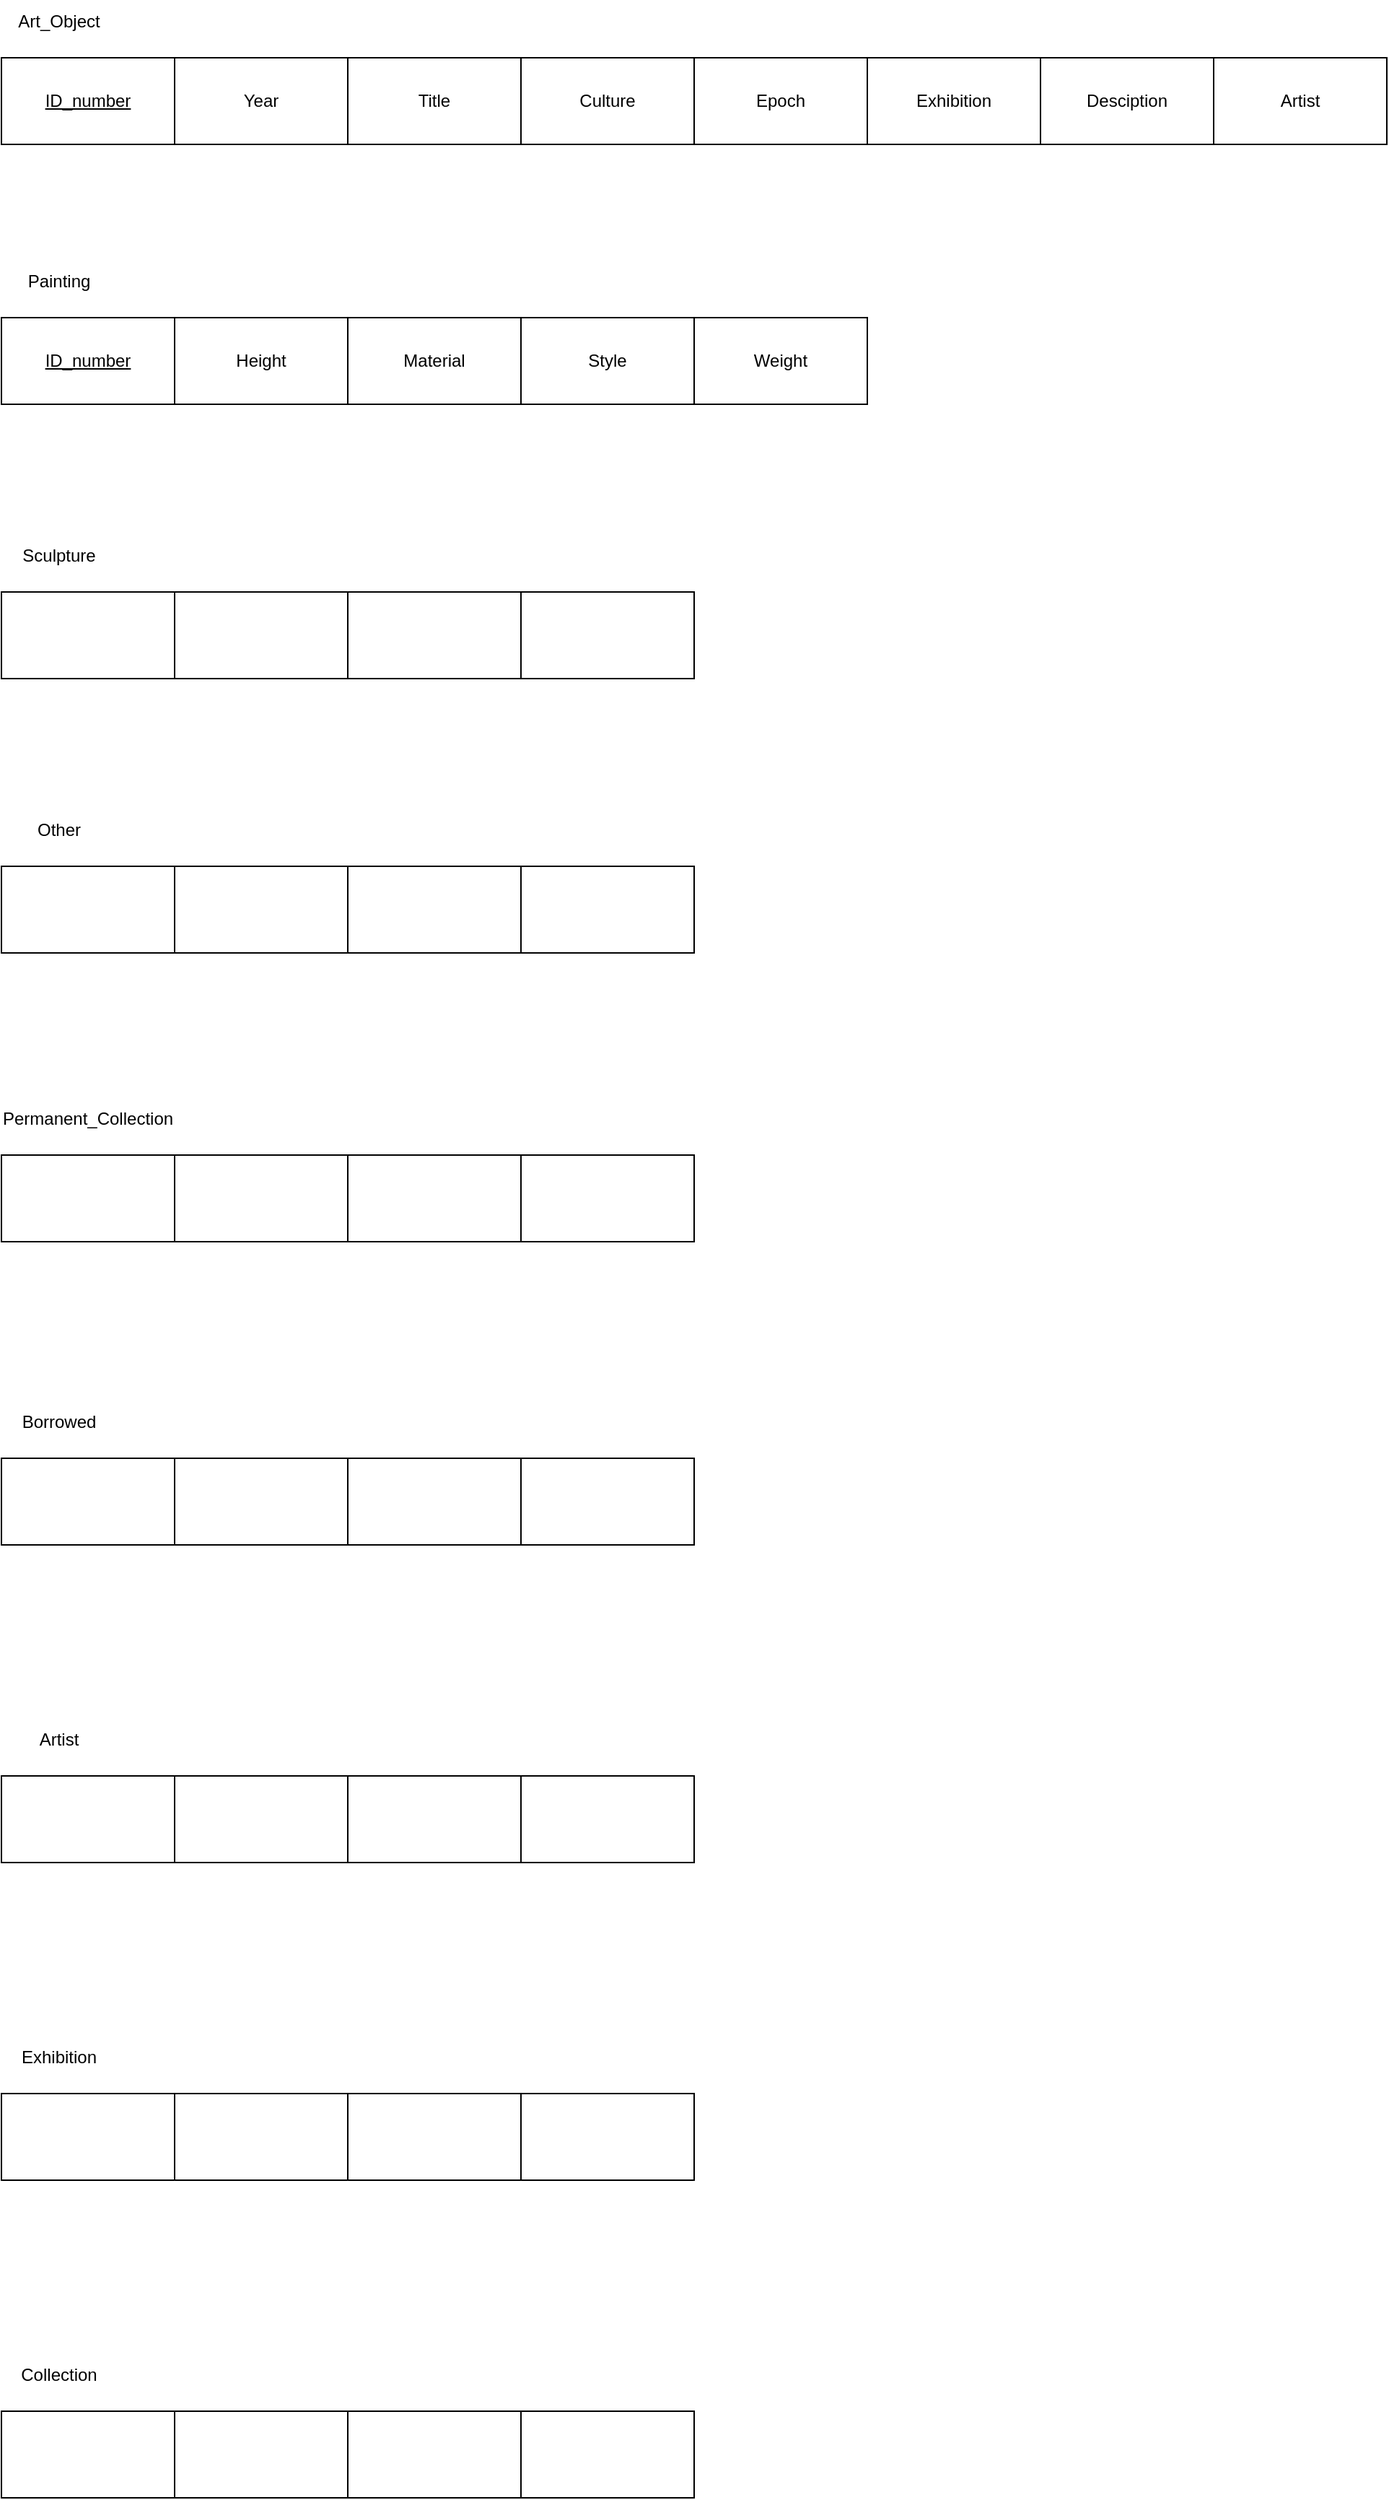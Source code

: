 <mxfile version="22.1.5" type="github">
  <diagram id="R2lEEEUBdFMjLlhIrx00" name="Page-1">
    <mxGraphModel dx="586" dy="698" grid="1" gridSize="10" guides="1" tooltips="1" connect="1" arrows="1" fold="1" page="1" pageScale="1" pageWidth="850" pageHeight="1100" math="0" shadow="0" extFonts="Permanent Marker^https://fonts.googleapis.com/css?family=Permanent+Marker">
      <root>
        <mxCell id="0" />
        <mxCell id="1" parent="0" />
        <mxCell id="n45g9Vmdq9arjrL9hO6H-1" value="Art_Object" style="text;html=1;strokeColor=none;fillColor=none;align=center;verticalAlign=middle;whiteSpace=wrap;rounded=0;" vertex="1" parent="1">
          <mxGeometry x="50" y="50" width="60" height="30" as="geometry" />
        </mxCell>
        <mxCell id="n45g9Vmdq9arjrL9hO6H-2" value="&lt;u&gt;ID_number&lt;/u&gt;" style="rounded=0;whiteSpace=wrap;html=1;" vertex="1" parent="1">
          <mxGeometry x="40" y="90" width="120" height="60" as="geometry" />
        </mxCell>
        <mxCell id="n45g9Vmdq9arjrL9hO6H-3" value="Year" style="rounded=0;whiteSpace=wrap;html=1;" vertex="1" parent="1">
          <mxGeometry x="160" y="90" width="120" height="60" as="geometry" />
        </mxCell>
        <mxCell id="n45g9Vmdq9arjrL9hO6H-4" value="Title" style="rounded=0;whiteSpace=wrap;html=1;" vertex="1" parent="1">
          <mxGeometry x="280" y="90" width="120" height="60" as="geometry" />
        </mxCell>
        <mxCell id="n45g9Vmdq9arjrL9hO6H-5" value="Culture" style="rounded=0;whiteSpace=wrap;html=1;" vertex="1" parent="1">
          <mxGeometry x="400" y="90" width="120" height="60" as="geometry" />
        </mxCell>
        <mxCell id="n45g9Vmdq9arjrL9hO6H-16" value="Painting" style="text;html=1;strokeColor=none;fillColor=none;align=center;verticalAlign=middle;whiteSpace=wrap;rounded=0;" vertex="1" parent="1">
          <mxGeometry x="50" y="230" width="60" height="30" as="geometry" />
        </mxCell>
        <mxCell id="n45g9Vmdq9arjrL9hO6H-17" value="&lt;u&gt;ID_number&lt;/u&gt;" style="rounded=0;whiteSpace=wrap;html=1;" vertex="1" parent="1">
          <mxGeometry x="40" y="270" width="120" height="60" as="geometry" />
        </mxCell>
        <mxCell id="n45g9Vmdq9arjrL9hO6H-18" value="Height" style="rounded=0;whiteSpace=wrap;html=1;" vertex="1" parent="1">
          <mxGeometry x="160" y="270" width="120" height="60" as="geometry" />
        </mxCell>
        <mxCell id="n45g9Vmdq9arjrL9hO6H-19" value="Material" style="rounded=0;whiteSpace=wrap;html=1;" vertex="1" parent="1">
          <mxGeometry x="280" y="270" width="120" height="60" as="geometry" />
        </mxCell>
        <mxCell id="n45g9Vmdq9arjrL9hO6H-20" value="Style" style="rounded=0;whiteSpace=wrap;html=1;" vertex="1" parent="1">
          <mxGeometry x="400" y="270" width="120" height="60" as="geometry" />
        </mxCell>
        <mxCell id="n45g9Vmdq9arjrL9hO6H-21" value="Sculpture" style="text;html=1;strokeColor=none;fillColor=none;align=center;verticalAlign=middle;whiteSpace=wrap;rounded=0;" vertex="1" parent="1">
          <mxGeometry x="50" y="420" width="60" height="30" as="geometry" />
        </mxCell>
        <mxCell id="n45g9Vmdq9arjrL9hO6H-22" value="" style="rounded=0;whiteSpace=wrap;html=1;" vertex="1" parent="1">
          <mxGeometry x="40" y="460" width="120" height="60" as="geometry" />
        </mxCell>
        <mxCell id="n45g9Vmdq9arjrL9hO6H-23" value="" style="rounded=0;whiteSpace=wrap;html=1;" vertex="1" parent="1">
          <mxGeometry x="160" y="460" width="120" height="60" as="geometry" />
        </mxCell>
        <mxCell id="n45g9Vmdq9arjrL9hO6H-24" value="" style="rounded=0;whiteSpace=wrap;html=1;" vertex="1" parent="1">
          <mxGeometry x="280" y="460" width="120" height="60" as="geometry" />
        </mxCell>
        <mxCell id="n45g9Vmdq9arjrL9hO6H-25" value="" style="rounded=0;whiteSpace=wrap;html=1;" vertex="1" parent="1">
          <mxGeometry x="400" y="460" width="120" height="60" as="geometry" />
        </mxCell>
        <mxCell id="n45g9Vmdq9arjrL9hO6H-26" value="Other" style="text;html=1;strokeColor=none;fillColor=none;align=center;verticalAlign=middle;whiteSpace=wrap;rounded=0;" vertex="1" parent="1">
          <mxGeometry x="50" y="610" width="60" height="30" as="geometry" />
        </mxCell>
        <mxCell id="n45g9Vmdq9arjrL9hO6H-27" value="" style="rounded=0;whiteSpace=wrap;html=1;" vertex="1" parent="1">
          <mxGeometry x="40" y="650" width="120" height="60" as="geometry" />
        </mxCell>
        <mxCell id="n45g9Vmdq9arjrL9hO6H-28" value="" style="rounded=0;whiteSpace=wrap;html=1;" vertex="1" parent="1">
          <mxGeometry x="160" y="650" width="120" height="60" as="geometry" />
        </mxCell>
        <mxCell id="n45g9Vmdq9arjrL9hO6H-29" value="" style="rounded=0;whiteSpace=wrap;html=1;" vertex="1" parent="1">
          <mxGeometry x="280" y="650" width="120" height="60" as="geometry" />
        </mxCell>
        <mxCell id="n45g9Vmdq9arjrL9hO6H-30" value="" style="rounded=0;whiteSpace=wrap;html=1;" vertex="1" parent="1">
          <mxGeometry x="400" y="650" width="120" height="60" as="geometry" />
        </mxCell>
        <mxCell id="n45g9Vmdq9arjrL9hO6H-31" value="Permanent_Collection" style="text;html=1;strokeColor=none;fillColor=none;align=center;verticalAlign=middle;whiteSpace=wrap;rounded=0;" vertex="1" parent="1">
          <mxGeometry x="70" y="810" width="60" height="30" as="geometry" />
        </mxCell>
        <mxCell id="n45g9Vmdq9arjrL9hO6H-32" value="" style="rounded=0;whiteSpace=wrap;html=1;" vertex="1" parent="1">
          <mxGeometry x="40" y="850" width="120" height="60" as="geometry" />
        </mxCell>
        <mxCell id="n45g9Vmdq9arjrL9hO6H-33" value="" style="rounded=0;whiteSpace=wrap;html=1;" vertex="1" parent="1">
          <mxGeometry x="160" y="850" width="120" height="60" as="geometry" />
        </mxCell>
        <mxCell id="n45g9Vmdq9arjrL9hO6H-34" value="" style="rounded=0;whiteSpace=wrap;html=1;" vertex="1" parent="1">
          <mxGeometry x="280" y="850" width="120" height="60" as="geometry" />
        </mxCell>
        <mxCell id="n45g9Vmdq9arjrL9hO6H-35" value="" style="rounded=0;whiteSpace=wrap;html=1;" vertex="1" parent="1">
          <mxGeometry x="400" y="850" width="120" height="60" as="geometry" />
        </mxCell>
        <mxCell id="n45g9Vmdq9arjrL9hO6H-36" value="Borrowed" style="text;html=1;strokeColor=none;fillColor=none;align=center;verticalAlign=middle;whiteSpace=wrap;rounded=0;" vertex="1" parent="1">
          <mxGeometry x="50" y="1020" width="60" height="30" as="geometry" />
        </mxCell>
        <mxCell id="n45g9Vmdq9arjrL9hO6H-37" value="" style="rounded=0;whiteSpace=wrap;html=1;" vertex="1" parent="1">
          <mxGeometry x="40" y="1060" width="120" height="60" as="geometry" />
        </mxCell>
        <mxCell id="n45g9Vmdq9arjrL9hO6H-38" value="" style="rounded=0;whiteSpace=wrap;html=1;" vertex="1" parent="1">
          <mxGeometry x="160" y="1060" width="120" height="60" as="geometry" />
        </mxCell>
        <mxCell id="n45g9Vmdq9arjrL9hO6H-39" value="" style="rounded=0;whiteSpace=wrap;html=1;" vertex="1" parent="1">
          <mxGeometry x="280" y="1060" width="120" height="60" as="geometry" />
        </mxCell>
        <mxCell id="n45g9Vmdq9arjrL9hO6H-40" value="" style="rounded=0;whiteSpace=wrap;html=1;" vertex="1" parent="1">
          <mxGeometry x="400" y="1060" width="120" height="60" as="geometry" />
        </mxCell>
        <mxCell id="n45g9Vmdq9arjrL9hO6H-41" value="Artist" style="text;html=1;strokeColor=none;fillColor=none;align=center;verticalAlign=middle;whiteSpace=wrap;rounded=0;" vertex="1" parent="1">
          <mxGeometry x="50" y="1240" width="60" height="30" as="geometry" />
        </mxCell>
        <mxCell id="n45g9Vmdq9arjrL9hO6H-42" value="" style="rounded=0;whiteSpace=wrap;html=1;" vertex="1" parent="1">
          <mxGeometry x="40" y="1280" width="120" height="60" as="geometry" />
        </mxCell>
        <mxCell id="n45g9Vmdq9arjrL9hO6H-43" value="" style="rounded=0;whiteSpace=wrap;html=1;" vertex="1" parent="1">
          <mxGeometry x="160" y="1280" width="120" height="60" as="geometry" />
        </mxCell>
        <mxCell id="n45g9Vmdq9arjrL9hO6H-44" value="" style="rounded=0;whiteSpace=wrap;html=1;" vertex="1" parent="1">
          <mxGeometry x="280" y="1280" width="120" height="60" as="geometry" />
        </mxCell>
        <mxCell id="n45g9Vmdq9arjrL9hO6H-45" value="" style="rounded=0;whiteSpace=wrap;html=1;" vertex="1" parent="1">
          <mxGeometry x="400" y="1280" width="120" height="60" as="geometry" />
        </mxCell>
        <mxCell id="n45g9Vmdq9arjrL9hO6H-46" value="Exhibition" style="text;html=1;strokeColor=none;fillColor=none;align=center;verticalAlign=middle;whiteSpace=wrap;rounded=0;" vertex="1" parent="1">
          <mxGeometry x="50" y="1460" width="60" height="30" as="geometry" />
        </mxCell>
        <mxCell id="n45g9Vmdq9arjrL9hO6H-47" value="" style="rounded=0;whiteSpace=wrap;html=1;" vertex="1" parent="1">
          <mxGeometry x="40" y="1500" width="120" height="60" as="geometry" />
        </mxCell>
        <mxCell id="n45g9Vmdq9arjrL9hO6H-48" value="" style="rounded=0;whiteSpace=wrap;html=1;" vertex="1" parent="1">
          <mxGeometry x="160" y="1500" width="120" height="60" as="geometry" />
        </mxCell>
        <mxCell id="n45g9Vmdq9arjrL9hO6H-49" value="" style="rounded=0;whiteSpace=wrap;html=1;" vertex="1" parent="1">
          <mxGeometry x="280" y="1500" width="120" height="60" as="geometry" />
        </mxCell>
        <mxCell id="n45g9Vmdq9arjrL9hO6H-50" value="" style="rounded=0;whiteSpace=wrap;html=1;" vertex="1" parent="1">
          <mxGeometry x="400" y="1500" width="120" height="60" as="geometry" />
        </mxCell>
        <mxCell id="n45g9Vmdq9arjrL9hO6H-51" value="Collection" style="text;html=1;strokeColor=none;fillColor=none;align=center;verticalAlign=middle;whiteSpace=wrap;rounded=0;" vertex="1" parent="1">
          <mxGeometry x="50" y="1680" width="60" height="30" as="geometry" />
        </mxCell>
        <mxCell id="n45g9Vmdq9arjrL9hO6H-52" value="" style="rounded=0;whiteSpace=wrap;html=1;" vertex="1" parent="1">
          <mxGeometry x="40" y="1720" width="120" height="60" as="geometry" />
        </mxCell>
        <mxCell id="n45g9Vmdq9arjrL9hO6H-53" value="" style="rounded=0;whiteSpace=wrap;html=1;" vertex="1" parent="1">
          <mxGeometry x="160" y="1720" width="120" height="60" as="geometry" />
        </mxCell>
        <mxCell id="n45g9Vmdq9arjrL9hO6H-54" value="" style="rounded=0;whiteSpace=wrap;html=1;" vertex="1" parent="1">
          <mxGeometry x="280" y="1720" width="120" height="60" as="geometry" />
        </mxCell>
        <mxCell id="n45g9Vmdq9arjrL9hO6H-55" value="" style="rounded=0;whiteSpace=wrap;html=1;" vertex="1" parent="1">
          <mxGeometry x="400" y="1720" width="120" height="60" as="geometry" />
        </mxCell>
        <mxCell id="n45g9Vmdq9arjrL9hO6H-56" value="Epoch" style="rounded=0;whiteSpace=wrap;html=1;" vertex="1" parent="1">
          <mxGeometry x="520" y="90" width="120" height="60" as="geometry" />
        </mxCell>
        <mxCell id="n45g9Vmdq9arjrL9hO6H-57" value="Exhibition" style="rounded=0;whiteSpace=wrap;html=1;" vertex="1" parent="1">
          <mxGeometry x="640" y="90" width="120" height="60" as="geometry" />
        </mxCell>
        <mxCell id="n45g9Vmdq9arjrL9hO6H-58" value="Desciption" style="rounded=0;whiteSpace=wrap;html=1;" vertex="1" parent="1">
          <mxGeometry x="760" y="90" width="120" height="60" as="geometry" />
        </mxCell>
        <mxCell id="n45g9Vmdq9arjrL9hO6H-59" value="Artist" style="rounded=0;whiteSpace=wrap;html=1;" vertex="1" parent="1">
          <mxGeometry x="880" y="90" width="120" height="60" as="geometry" />
        </mxCell>
        <mxCell id="n45g9Vmdq9arjrL9hO6H-60" value="Weight" style="rounded=0;whiteSpace=wrap;html=1;" vertex="1" parent="1">
          <mxGeometry x="520" y="270" width="120" height="60" as="geometry" />
        </mxCell>
      </root>
    </mxGraphModel>
  </diagram>
</mxfile>
